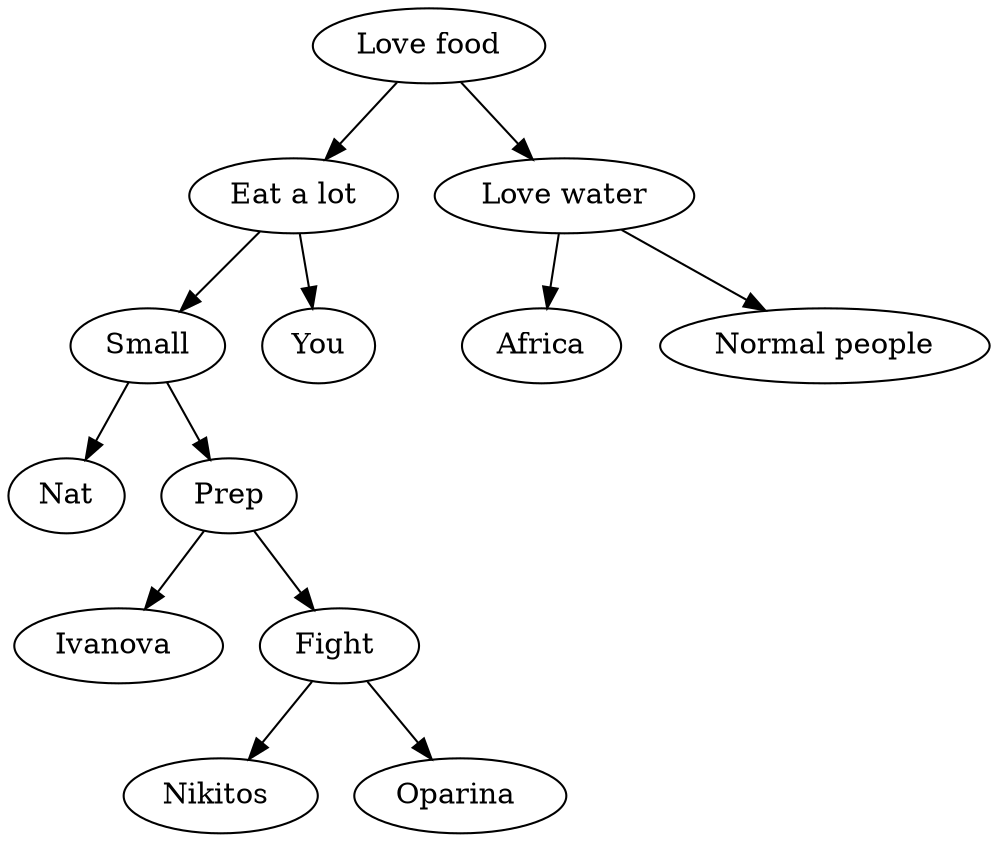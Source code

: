 digraph
 {
    <Love food> -> <Eat a lot>
    <Eat a lot> -> <Small>
    <Small> -> <Nat>
    <Small> -> <Prep>
    <Prep> -> <Ivanova >
    <Prep> -> <Fight >
    <Fight > -> <Nikitos >
    <Fight > -> <Oparina >
    <Eat a lot> -> <You>
    <Love food> -> <Love water>
    <Love water> -> <Africa>
    <Love water> -> <Normal people>
 }

